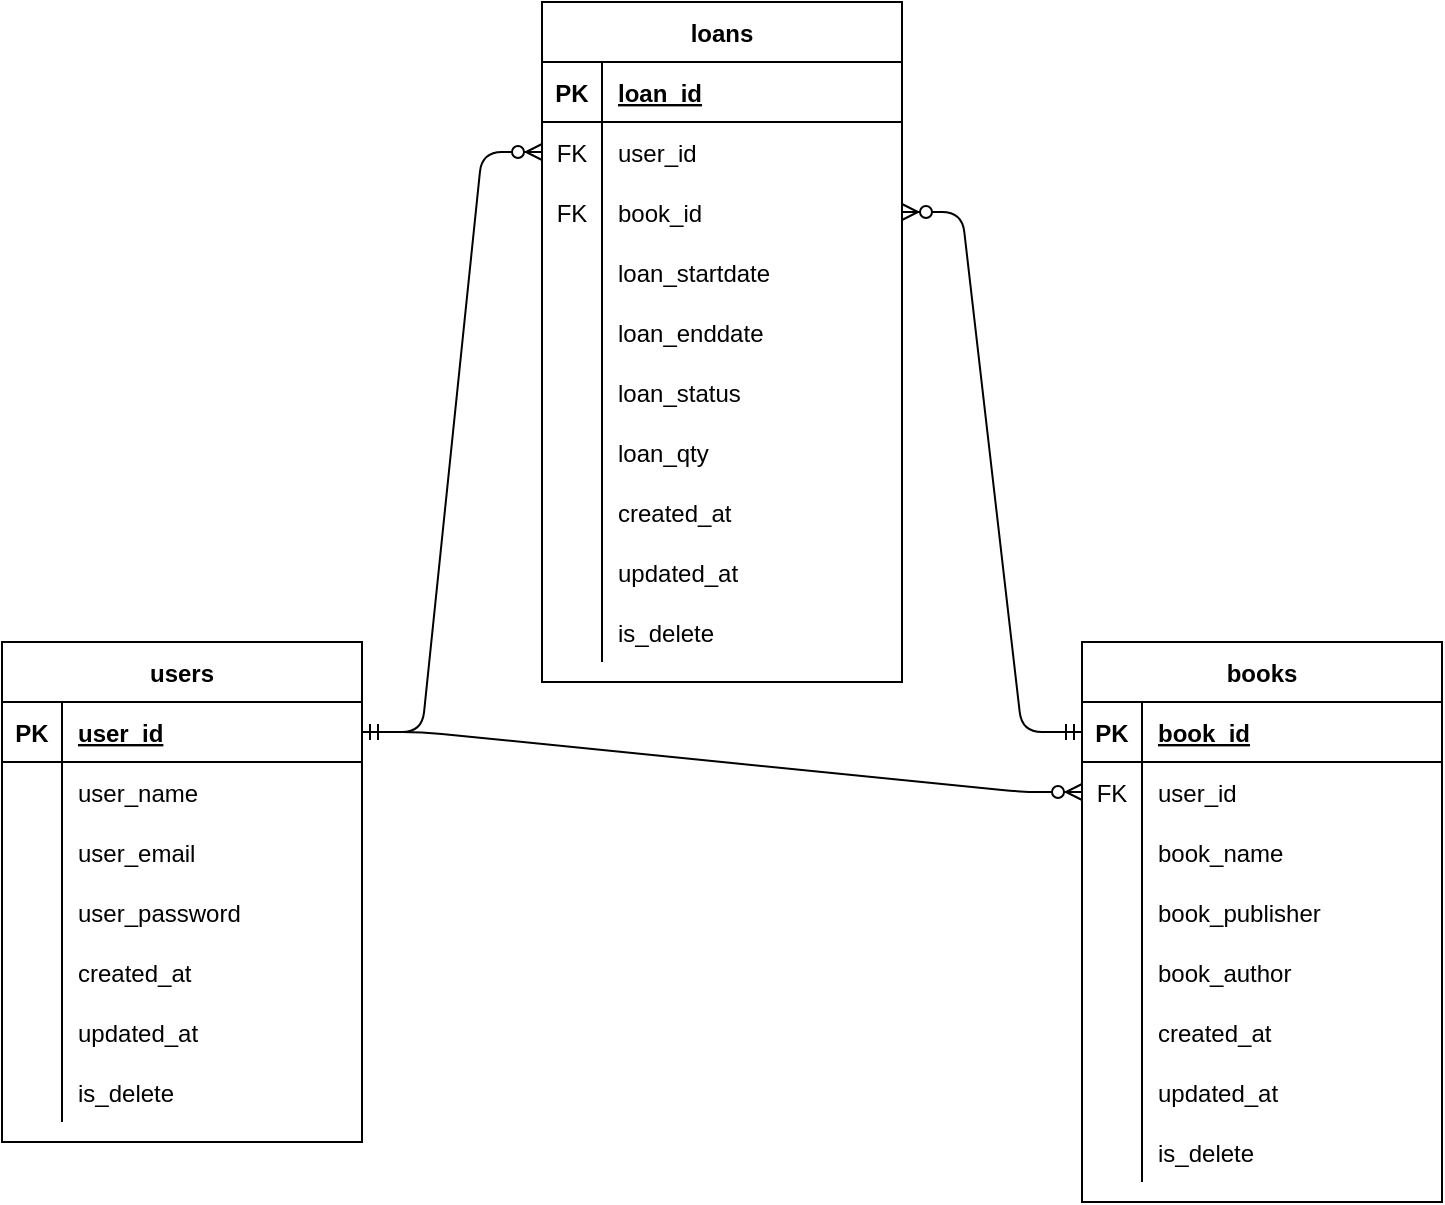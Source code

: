 <mxfile version="13.9.9" type="device"><diagram id="SDDW-gl98zdFAjunORck" name="Page-1"><mxGraphModel dx="1092" dy="486" grid="1" gridSize="10" guides="1" tooltips="1" connect="1" arrows="1" fold="1" page="1" pageScale="1" pageWidth="850" pageHeight="1100" math="0" shadow="0"><root><mxCell id="0"/><mxCell id="1" parent="0"/><mxCell id="MBkQtBEX6lHo6kvd9xTD-1" value="users" style="shape=table;startSize=30;container=1;collapsible=1;childLayout=tableLayout;fixedRows=1;rowLines=0;fontStyle=1;align=center;resizeLast=1;" parent="1" vertex="1"><mxGeometry x="65" y="450" width="180" height="250" as="geometry"/></mxCell><mxCell id="MBkQtBEX6lHo6kvd9xTD-2" value="" style="shape=partialRectangle;collapsible=0;dropTarget=0;pointerEvents=0;fillColor=none;top=0;left=0;bottom=1;right=0;points=[[0,0.5],[1,0.5]];portConstraint=eastwest;" parent="MBkQtBEX6lHo6kvd9xTD-1" vertex="1"><mxGeometry y="30" width="180" height="30" as="geometry"/></mxCell><mxCell id="MBkQtBEX6lHo6kvd9xTD-3" value="PK" style="shape=partialRectangle;connectable=0;fillColor=none;top=0;left=0;bottom=0;right=0;fontStyle=1;overflow=hidden;" parent="MBkQtBEX6lHo6kvd9xTD-2" vertex="1"><mxGeometry width="30" height="30" as="geometry"/></mxCell><mxCell id="MBkQtBEX6lHo6kvd9xTD-4" value="user_id" style="shape=partialRectangle;connectable=0;fillColor=none;top=0;left=0;bottom=0;right=0;align=left;spacingLeft=6;fontStyle=5;overflow=hidden;" parent="MBkQtBEX6lHo6kvd9xTD-2" vertex="1"><mxGeometry x="30" width="150" height="30" as="geometry"/></mxCell><mxCell id="MBkQtBEX6lHo6kvd9xTD-5" value="" style="shape=partialRectangle;collapsible=0;dropTarget=0;pointerEvents=0;fillColor=none;top=0;left=0;bottom=0;right=0;points=[[0,0.5],[1,0.5]];portConstraint=eastwest;" parent="MBkQtBEX6lHo6kvd9xTD-1" vertex="1"><mxGeometry y="60" width="180" height="30" as="geometry"/></mxCell><mxCell id="MBkQtBEX6lHo6kvd9xTD-6" value="" style="shape=partialRectangle;connectable=0;fillColor=none;top=0;left=0;bottom=0;right=0;editable=1;overflow=hidden;" parent="MBkQtBEX6lHo6kvd9xTD-5" vertex="1"><mxGeometry width="30" height="30" as="geometry"/></mxCell><mxCell id="MBkQtBEX6lHo6kvd9xTD-7" value="user_name" style="shape=partialRectangle;connectable=0;fillColor=none;top=0;left=0;bottom=0;right=0;align=left;spacingLeft=6;overflow=hidden;" parent="MBkQtBEX6lHo6kvd9xTD-5" vertex="1"><mxGeometry x="30" width="150" height="30" as="geometry"/></mxCell><mxCell id="MBkQtBEX6lHo6kvd9xTD-8" value="" style="shape=partialRectangle;collapsible=0;dropTarget=0;pointerEvents=0;fillColor=none;top=0;left=0;bottom=0;right=0;points=[[0,0.5],[1,0.5]];portConstraint=eastwest;" parent="MBkQtBEX6lHo6kvd9xTD-1" vertex="1"><mxGeometry y="90" width="180" height="30" as="geometry"/></mxCell><mxCell id="MBkQtBEX6lHo6kvd9xTD-9" value="" style="shape=partialRectangle;connectable=0;fillColor=none;top=0;left=0;bottom=0;right=0;editable=1;overflow=hidden;" parent="MBkQtBEX6lHo6kvd9xTD-8" vertex="1"><mxGeometry width="30" height="30" as="geometry"/></mxCell><mxCell id="MBkQtBEX6lHo6kvd9xTD-10" value="user_email" style="shape=partialRectangle;connectable=0;fillColor=none;top=0;left=0;bottom=0;right=0;align=left;spacingLeft=6;overflow=hidden;" parent="MBkQtBEX6lHo6kvd9xTD-8" vertex="1"><mxGeometry x="30" width="150" height="30" as="geometry"/></mxCell><mxCell id="MBkQtBEX6lHo6kvd9xTD-11" value="" style="shape=partialRectangle;collapsible=0;dropTarget=0;pointerEvents=0;fillColor=none;top=0;left=0;bottom=0;right=0;points=[[0,0.5],[1,0.5]];portConstraint=eastwest;" parent="MBkQtBEX6lHo6kvd9xTD-1" vertex="1"><mxGeometry y="120" width="180" height="30" as="geometry"/></mxCell><mxCell id="MBkQtBEX6lHo6kvd9xTD-12" value="" style="shape=partialRectangle;connectable=0;fillColor=none;top=0;left=0;bottom=0;right=0;editable=1;overflow=hidden;" parent="MBkQtBEX6lHo6kvd9xTD-11" vertex="1"><mxGeometry width="30" height="30" as="geometry"/></mxCell><mxCell id="MBkQtBEX6lHo6kvd9xTD-13" value="user_password" style="shape=partialRectangle;connectable=0;fillColor=none;top=0;left=0;bottom=0;right=0;align=left;spacingLeft=6;overflow=hidden;" parent="MBkQtBEX6lHo6kvd9xTD-11" vertex="1"><mxGeometry x="30" width="150" height="30" as="geometry"/></mxCell><mxCell id="VgiUciQK4Ay5crdetg2b-22" style="shape=partialRectangle;collapsible=0;dropTarget=0;pointerEvents=0;fillColor=none;top=0;left=0;bottom=0;right=0;points=[[0,0.5],[1,0.5]];portConstraint=eastwest;" vertex="1" parent="MBkQtBEX6lHo6kvd9xTD-1"><mxGeometry y="150" width="180" height="30" as="geometry"/></mxCell><mxCell id="VgiUciQK4Ay5crdetg2b-23" style="shape=partialRectangle;connectable=0;fillColor=none;top=0;left=0;bottom=0;right=0;editable=1;overflow=hidden;" vertex="1" parent="VgiUciQK4Ay5crdetg2b-22"><mxGeometry width="30" height="30" as="geometry"/></mxCell><mxCell id="VgiUciQK4Ay5crdetg2b-24" value="created_at" style="shape=partialRectangle;connectable=0;fillColor=none;top=0;left=0;bottom=0;right=0;align=left;spacingLeft=6;overflow=hidden;" vertex="1" parent="VgiUciQK4Ay5crdetg2b-22"><mxGeometry x="30" width="150" height="30" as="geometry"/></mxCell><mxCell id="VgiUciQK4Ay5crdetg2b-25" style="shape=partialRectangle;collapsible=0;dropTarget=0;pointerEvents=0;fillColor=none;top=0;left=0;bottom=0;right=0;points=[[0,0.5],[1,0.5]];portConstraint=eastwest;" vertex="1" parent="MBkQtBEX6lHo6kvd9xTD-1"><mxGeometry y="180" width="180" height="30" as="geometry"/></mxCell><mxCell id="VgiUciQK4Ay5crdetg2b-26" style="shape=partialRectangle;connectable=0;fillColor=none;top=0;left=0;bottom=0;right=0;editable=1;overflow=hidden;" vertex="1" parent="VgiUciQK4Ay5crdetg2b-25"><mxGeometry width="30" height="30" as="geometry"/></mxCell><mxCell id="VgiUciQK4Ay5crdetg2b-27" value="updated_at" style="shape=partialRectangle;connectable=0;fillColor=none;top=0;left=0;bottom=0;right=0;align=left;spacingLeft=6;overflow=hidden;" vertex="1" parent="VgiUciQK4Ay5crdetg2b-25"><mxGeometry x="30" width="150" height="30" as="geometry"/></mxCell><mxCell id="VgiUciQK4Ay5crdetg2b-28" style="shape=partialRectangle;collapsible=0;dropTarget=0;pointerEvents=0;fillColor=none;top=0;left=0;bottom=0;right=0;points=[[0,0.5],[1,0.5]];portConstraint=eastwest;" vertex="1" parent="MBkQtBEX6lHo6kvd9xTD-1"><mxGeometry y="210" width="180" height="30" as="geometry"/></mxCell><mxCell id="VgiUciQK4Ay5crdetg2b-29" style="shape=partialRectangle;connectable=0;fillColor=none;top=0;left=0;bottom=0;right=0;editable=1;overflow=hidden;" vertex="1" parent="VgiUciQK4Ay5crdetg2b-28"><mxGeometry width="30" height="30" as="geometry"/></mxCell><mxCell id="VgiUciQK4Ay5crdetg2b-30" value="is_delete" style="shape=partialRectangle;connectable=0;fillColor=none;top=0;left=0;bottom=0;right=0;align=left;spacingLeft=6;overflow=hidden;" vertex="1" parent="VgiUciQK4Ay5crdetg2b-28"><mxGeometry x="30" width="150" height="30" as="geometry"/></mxCell><mxCell id="MBkQtBEX6lHo6kvd9xTD-14" value="books" style="shape=table;startSize=30;container=1;collapsible=1;childLayout=tableLayout;fixedRows=1;rowLines=0;fontStyle=1;align=center;resizeLast=1;" parent="1" vertex="1"><mxGeometry x="605" y="450" width="180" height="280" as="geometry"/></mxCell><mxCell id="MBkQtBEX6lHo6kvd9xTD-15" value="" style="shape=partialRectangle;collapsible=0;dropTarget=0;pointerEvents=0;fillColor=none;top=0;left=0;bottom=1;right=0;points=[[0,0.5],[1,0.5]];portConstraint=eastwest;" parent="MBkQtBEX6lHo6kvd9xTD-14" vertex="1"><mxGeometry y="30" width="180" height="30" as="geometry"/></mxCell><mxCell id="MBkQtBEX6lHo6kvd9xTD-16" value="PK" style="shape=partialRectangle;connectable=0;fillColor=none;top=0;left=0;bottom=0;right=0;fontStyle=1;overflow=hidden;" parent="MBkQtBEX6lHo6kvd9xTD-15" vertex="1"><mxGeometry width="30" height="30" as="geometry"/></mxCell><mxCell id="MBkQtBEX6lHo6kvd9xTD-17" value="book_id" style="shape=partialRectangle;connectable=0;fillColor=none;top=0;left=0;bottom=0;right=0;align=left;spacingLeft=6;fontStyle=5;overflow=hidden;" parent="MBkQtBEX6lHo6kvd9xTD-15" vertex="1"><mxGeometry x="30" width="150" height="30" as="geometry"/></mxCell><mxCell id="VgiUciQK4Ay5crdetg2b-31" style="shape=partialRectangle;collapsible=0;dropTarget=0;pointerEvents=0;fillColor=none;top=0;left=0;bottom=0;right=0;points=[[0,0.5],[1,0.5]];portConstraint=eastwest;" vertex="1" parent="MBkQtBEX6lHo6kvd9xTD-14"><mxGeometry y="60" width="180" height="30" as="geometry"/></mxCell><mxCell id="VgiUciQK4Ay5crdetg2b-32" value="FK" style="shape=partialRectangle;connectable=0;fillColor=none;top=0;left=0;bottom=0;right=0;editable=1;overflow=hidden;" vertex="1" parent="VgiUciQK4Ay5crdetg2b-31"><mxGeometry width="30" height="30" as="geometry"/></mxCell><mxCell id="VgiUciQK4Ay5crdetg2b-33" value="user_id" style="shape=partialRectangle;connectable=0;fillColor=none;top=0;left=0;bottom=0;right=0;align=left;spacingLeft=6;overflow=hidden;" vertex="1" parent="VgiUciQK4Ay5crdetg2b-31"><mxGeometry x="30" width="150" height="30" as="geometry"/></mxCell><mxCell id="MBkQtBEX6lHo6kvd9xTD-18" value="" style="shape=partialRectangle;collapsible=0;dropTarget=0;pointerEvents=0;fillColor=none;top=0;left=0;bottom=0;right=0;points=[[0,0.5],[1,0.5]];portConstraint=eastwest;" parent="MBkQtBEX6lHo6kvd9xTD-14" vertex="1"><mxGeometry y="90" width="180" height="30" as="geometry"/></mxCell><mxCell id="MBkQtBEX6lHo6kvd9xTD-19" value="" style="shape=partialRectangle;connectable=0;fillColor=none;top=0;left=0;bottom=0;right=0;editable=1;overflow=hidden;" parent="MBkQtBEX6lHo6kvd9xTD-18" vertex="1"><mxGeometry width="30" height="30" as="geometry"/></mxCell><mxCell id="MBkQtBEX6lHo6kvd9xTD-20" value="book_name" style="shape=partialRectangle;connectable=0;fillColor=none;top=0;left=0;bottom=0;right=0;align=left;spacingLeft=6;overflow=hidden;" parent="MBkQtBEX6lHo6kvd9xTD-18" vertex="1"><mxGeometry x="30" width="150" height="30" as="geometry"/></mxCell><mxCell id="MBkQtBEX6lHo6kvd9xTD-21" value="" style="shape=partialRectangle;collapsible=0;dropTarget=0;pointerEvents=0;fillColor=none;top=0;left=0;bottom=0;right=0;points=[[0,0.5],[1,0.5]];portConstraint=eastwest;" parent="MBkQtBEX6lHo6kvd9xTD-14" vertex="1"><mxGeometry y="120" width="180" height="30" as="geometry"/></mxCell><mxCell id="MBkQtBEX6lHo6kvd9xTD-22" value="" style="shape=partialRectangle;connectable=0;fillColor=none;top=0;left=0;bottom=0;right=0;editable=1;overflow=hidden;" parent="MBkQtBEX6lHo6kvd9xTD-21" vertex="1"><mxGeometry width="30" height="30" as="geometry"/></mxCell><mxCell id="MBkQtBEX6lHo6kvd9xTD-23" value="book_publisher" style="shape=partialRectangle;connectable=0;fillColor=none;top=0;left=0;bottom=0;right=0;align=left;spacingLeft=6;overflow=hidden;" parent="MBkQtBEX6lHo6kvd9xTD-21" vertex="1"><mxGeometry x="30" width="150" height="30" as="geometry"/></mxCell><mxCell id="MBkQtBEX6lHo6kvd9xTD-24" value="" style="shape=partialRectangle;collapsible=0;dropTarget=0;pointerEvents=0;fillColor=none;top=0;left=0;bottom=0;right=0;points=[[0,0.5],[1,0.5]];portConstraint=eastwest;" parent="MBkQtBEX6lHo6kvd9xTD-14" vertex="1"><mxGeometry y="150" width="180" height="30" as="geometry"/></mxCell><mxCell id="MBkQtBEX6lHo6kvd9xTD-25" value="" style="shape=partialRectangle;connectable=0;fillColor=none;top=0;left=0;bottom=0;right=0;editable=1;overflow=hidden;" parent="MBkQtBEX6lHo6kvd9xTD-24" vertex="1"><mxGeometry width="30" height="30" as="geometry"/></mxCell><mxCell id="MBkQtBEX6lHo6kvd9xTD-26" value="book_author" style="shape=partialRectangle;connectable=0;fillColor=none;top=0;left=0;bottom=0;right=0;align=left;spacingLeft=6;overflow=hidden;" parent="MBkQtBEX6lHo6kvd9xTD-24" vertex="1"><mxGeometry x="30" width="150" height="30" as="geometry"/></mxCell><mxCell id="VgiUciQK4Ay5crdetg2b-34" style="shape=partialRectangle;collapsible=0;dropTarget=0;pointerEvents=0;fillColor=none;top=0;left=0;bottom=0;right=0;points=[[0,0.5],[1,0.5]];portConstraint=eastwest;" vertex="1" parent="MBkQtBEX6lHo6kvd9xTD-14"><mxGeometry y="180" width="180" height="30" as="geometry"/></mxCell><mxCell id="VgiUciQK4Ay5crdetg2b-35" style="shape=partialRectangle;connectable=0;fillColor=none;top=0;left=0;bottom=0;right=0;editable=1;overflow=hidden;" vertex="1" parent="VgiUciQK4Ay5crdetg2b-34"><mxGeometry width="30" height="30" as="geometry"/></mxCell><mxCell id="VgiUciQK4Ay5crdetg2b-36" value="created_at" style="shape=partialRectangle;connectable=0;fillColor=none;top=0;left=0;bottom=0;right=0;align=left;spacingLeft=6;overflow=hidden;" vertex="1" parent="VgiUciQK4Ay5crdetg2b-34"><mxGeometry x="30" width="150" height="30" as="geometry"/></mxCell><mxCell id="VgiUciQK4Ay5crdetg2b-37" style="shape=partialRectangle;collapsible=0;dropTarget=0;pointerEvents=0;fillColor=none;top=0;left=0;bottom=0;right=0;points=[[0,0.5],[1,0.5]];portConstraint=eastwest;" vertex="1" parent="MBkQtBEX6lHo6kvd9xTD-14"><mxGeometry y="210" width="180" height="30" as="geometry"/></mxCell><mxCell id="VgiUciQK4Ay5crdetg2b-38" style="shape=partialRectangle;connectable=0;fillColor=none;top=0;left=0;bottom=0;right=0;editable=1;overflow=hidden;" vertex="1" parent="VgiUciQK4Ay5crdetg2b-37"><mxGeometry width="30" height="30" as="geometry"/></mxCell><mxCell id="VgiUciQK4Ay5crdetg2b-39" value="updated_at" style="shape=partialRectangle;connectable=0;fillColor=none;top=0;left=0;bottom=0;right=0;align=left;spacingLeft=6;overflow=hidden;" vertex="1" parent="VgiUciQK4Ay5crdetg2b-37"><mxGeometry x="30" width="150" height="30" as="geometry"/></mxCell><mxCell id="VgiUciQK4Ay5crdetg2b-40" style="shape=partialRectangle;collapsible=0;dropTarget=0;pointerEvents=0;fillColor=none;top=0;left=0;bottom=0;right=0;points=[[0,0.5],[1,0.5]];portConstraint=eastwest;" vertex="1" parent="MBkQtBEX6lHo6kvd9xTD-14"><mxGeometry y="240" width="180" height="30" as="geometry"/></mxCell><mxCell id="VgiUciQK4Ay5crdetg2b-41" style="shape=partialRectangle;connectable=0;fillColor=none;top=0;left=0;bottom=0;right=0;editable=1;overflow=hidden;" vertex="1" parent="VgiUciQK4Ay5crdetg2b-40"><mxGeometry width="30" height="30" as="geometry"/></mxCell><mxCell id="VgiUciQK4Ay5crdetg2b-42" value="is_delete" style="shape=partialRectangle;connectable=0;fillColor=none;top=0;left=0;bottom=0;right=0;align=left;spacingLeft=6;overflow=hidden;" vertex="1" parent="VgiUciQK4Ay5crdetg2b-40"><mxGeometry x="30" width="150" height="30" as="geometry"/></mxCell><mxCell id="MBkQtBEX6lHo6kvd9xTD-27" value="" style="edgeStyle=entityRelationEdgeStyle;fontSize=12;html=1;endArrow=ERzeroToMany;startArrow=ERmandOne;exitX=1;exitY=0.5;exitDx=0;exitDy=0;entryX=0;entryY=0.5;entryDx=0;entryDy=0;" parent="1" source="MBkQtBEX6lHo6kvd9xTD-2" target="VgiUciQK4Ay5crdetg2b-31" edge="1"><mxGeometry width="100" height="100" relative="1" as="geometry"><mxPoint x="335" y="590" as="sourcePoint"/><mxPoint x="435" y="490" as="targetPoint"/></mxGeometry></mxCell><mxCell id="MBkQtBEX6lHo6kvd9xTD-28" value="loans" style="shape=table;startSize=30;container=1;collapsible=1;childLayout=tableLayout;fixedRows=1;rowLines=0;fontStyle=1;align=center;resizeLast=1;" parent="1" vertex="1"><mxGeometry x="335" y="130" width="180" height="340" as="geometry"/></mxCell><mxCell id="MBkQtBEX6lHo6kvd9xTD-29" value="" style="shape=partialRectangle;collapsible=0;dropTarget=0;pointerEvents=0;fillColor=none;top=0;left=0;bottom=1;right=0;points=[[0,0.5],[1,0.5]];portConstraint=eastwest;" parent="MBkQtBEX6lHo6kvd9xTD-28" vertex="1"><mxGeometry y="30" width="180" height="30" as="geometry"/></mxCell><mxCell id="MBkQtBEX6lHo6kvd9xTD-30" value="PK" style="shape=partialRectangle;connectable=0;fillColor=none;top=0;left=0;bottom=0;right=0;fontStyle=1;overflow=hidden;" parent="MBkQtBEX6lHo6kvd9xTD-29" vertex="1"><mxGeometry width="30" height="30" as="geometry"/></mxCell><mxCell id="MBkQtBEX6lHo6kvd9xTD-31" value="loan_id" style="shape=partialRectangle;connectable=0;fillColor=none;top=0;left=0;bottom=0;right=0;align=left;spacingLeft=6;fontStyle=5;overflow=hidden;" parent="MBkQtBEX6lHo6kvd9xTD-29" vertex="1"><mxGeometry x="30" width="150" height="30" as="geometry"/></mxCell><mxCell id="MBkQtBEX6lHo6kvd9xTD-32" value="" style="shape=partialRectangle;collapsible=0;dropTarget=0;pointerEvents=0;fillColor=none;top=0;left=0;bottom=0;right=0;points=[[0,0.5],[1,0.5]];portConstraint=eastwest;" parent="MBkQtBEX6lHo6kvd9xTD-28" vertex="1"><mxGeometry y="60" width="180" height="30" as="geometry"/></mxCell><mxCell id="MBkQtBEX6lHo6kvd9xTD-33" value="FK" style="shape=partialRectangle;connectable=0;fillColor=none;top=0;left=0;bottom=0;right=0;editable=1;overflow=hidden;" parent="MBkQtBEX6lHo6kvd9xTD-32" vertex="1"><mxGeometry width="30" height="30" as="geometry"/></mxCell><mxCell id="MBkQtBEX6lHo6kvd9xTD-34" value="user_id" style="shape=partialRectangle;connectable=0;fillColor=none;top=0;left=0;bottom=0;right=0;align=left;spacingLeft=6;overflow=hidden;" parent="MBkQtBEX6lHo6kvd9xTD-32" vertex="1"><mxGeometry x="30" width="150" height="30" as="geometry"/></mxCell><mxCell id="MBkQtBEX6lHo6kvd9xTD-35" value="" style="shape=partialRectangle;collapsible=0;dropTarget=0;pointerEvents=0;fillColor=none;top=0;left=0;bottom=0;right=0;points=[[0,0.5],[1,0.5]];portConstraint=eastwest;" parent="MBkQtBEX6lHo6kvd9xTD-28" vertex="1"><mxGeometry y="90" width="180" height="30" as="geometry"/></mxCell><mxCell id="MBkQtBEX6lHo6kvd9xTD-36" value="FK" style="shape=partialRectangle;connectable=0;fillColor=none;top=0;left=0;bottom=0;right=0;editable=1;overflow=hidden;" parent="MBkQtBEX6lHo6kvd9xTD-35" vertex="1"><mxGeometry width="30" height="30" as="geometry"/></mxCell><mxCell id="MBkQtBEX6lHo6kvd9xTD-37" value="book_id" style="shape=partialRectangle;connectable=0;fillColor=none;top=0;left=0;bottom=0;right=0;align=left;spacingLeft=6;overflow=hidden;" parent="MBkQtBEX6lHo6kvd9xTD-35" vertex="1"><mxGeometry x="30" width="150" height="30" as="geometry"/></mxCell><mxCell id="MBkQtBEX6lHo6kvd9xTD-38" value="" style="shape=partialRectangle;collapsible=0;dropTarget=0;pointerEvents=0;fillColor=none;top=0;left=0;bottom=0;right=0;points=[[0,0.5],[1,0.5]];portConstraint=eastwest;" parent="MBkQtBEX6lHo6kvd9xTD-28" vertex="1"><mxGeometry y="120" width="180" height="30" as="geometry"/></mxCell><mxCell id="MBkQtBEX6lHo6kvd9xTD-39" value="" style="shape=partialRectangle;connectable=0;fillColor=none;top=0;left=0;bottom=0;right=0;editable=1;overflow=hidden;" parent="MBkQtBEX6lHo6kvd9xTD-38" vertex="1"><mxGeometry width="30" height="30" as="geometry"/></mxCell><mxCell id="MBkQtBEX6lHo6kvd9xTD-40" value="loan_startdate" style="shape=partialRectangle;connectable=0;fillColor=none;top=0;left=0;bottom=0;right=0;align=left;spacingLeft=6;overflow=hidden;" parent="MBkQtBEX6lHo6kvd9xTD-38" vertex="1"><mxGeometry x="30" width="150" height="30" as="geometry"/></mxCell><mxCell id="VgiUciQK4Ay5crdetg2b-43" style="shape=partialRectangle;collapsible=0;dropTarget=0;pointerEvents=0;fillColor=none;top=0;left=0;bottom=0;right=0;points=[[0,0.5],[1,0.5]];portConstraint=eastwest;" vertex="1" parent="MBkQtBEX6lHo6kvd9xTD-28"><mxGeometry y="150" width="180" height="30" as="geometry"/></mxCell><mxCell id="VgiUciQK4Ay5crdetg2b-44" style="shape=partialRectangle;connectable=0;fillColor=none;top=0;left=0;bottom=0;right=0;editable=1;overflow=hidden;" vertex="1" parent="VgiUciQK4Ay5crdetg2b-43"><mxGeometry width="30" height="30" as="geometry"/></mxCell><mxCell id="VgiUciQK4Ay5crdetg2b-45" value="loan_enddate" style="shape=partialRectangle;connectable=0;fillColor=none;top=0;left=0;bottom=0;right=0;align=left;spacingLeft=6;overflow=hidden;" vertex="1" parent="VgiUciQK4Ay5crdetg2b-43"><mxGeometry x="30" width="150" height="30" as="geometry"/></mxCell><mxCell id="VgiUciQK4Ay5crdetg2b-46" style="shape=partialRectangle;collapsible=0;dropTarget=0;pointerEvents=0;fillColor=none;top=0;left=0;bottom=0;right=0;points=[[0,0.5],[1,0.5]];portConstraint=eastwest;" vertex="1" parent="MBkQtBEX6lHo6kvd9xTD-28"><mxGeometry y="180" width="180" height="30" as="geometry"/></mxCell><mxCell id="VgiUciQK4Ay5crdetg2b-47" style="shape=partialRectangle;connectable=0;fillColor=none;top=0;left=0;bottom=0;right=0;editable=1;overflow=hidden;" vertex="1" parent="VgiUciQK4Ay5crdetg2b-46"><mxGeometry width="30" height="30" as="geometry"/></mxCell><mxCell id="VgiUciQK4Ay5crdetg2b-48" value="loan_status" style="shape=partialRectangle;connectable=0;fillColor=none;top=0;left=0;bottom=0;right=0;align=left;spacingLeft=6;overflow=hidden;" vertex="1" parent="VgiUciQK4Ay5crdetg2b-46"><mxGeometry x="30" width="150" height="30" as="geometry"/></mxCell><mxCell id="VgiUciQK4Ay5crdetg2b-49" style="shape=partialRectangle;collapsible=0;dropTarget=0;pointerEvents=0;fillColor=none;top=0;left=0;bottom=0;right=0;points=[[0,0.5],[1,0.5]];portConstraint=eastwest;" vertex="1" parent="MBkQtBEX6lHo6kvd9xTD-28"><mxGeometry y="210" width="180" height="30" as="geometry"/></mxCell><mxCell id="VgiUciQK4Ay5crdetg2b-50" style="shape=partialRectangle;connectable=0;fillColor=none;top=0;left=0;bottom=0;right=0;editable=1;overflow=hidden;" vertex="1" parent="VgiUciQK4Ay5crdetg2b-49"><mxGeometry width="30" height="30" as="geometry"/></mxCell><mxCell id="VgiUciQK4Ay5crdetg2b-51" value="loan_qty" style="shape=partialRectangle;connectable=0;fillColor=none;top=0;left=0;bottom=0;right=0;align=left;spacingLeft=6;overflow=hidden;" vertex="1" parent="VgiUciQK4Ay5crdetg2b-49"><mxGeometry x="30" width="150" height="30" as="geometry"/></mxCell><mxCell id="VgiUciQK4Ay5crdetg2b-52" style="shape=partialRectangle;collapsible=0;dropTarget=0;pointerEvents=0;fillColor=none;top=0;left=0;bottom=0;right=0;points=[[0,0.5],[1,0.5]];portConstraint=eastwest;" vertex="1" parent="MBkQtBEX6lHo6kvd9xTD-28"><mxGeometry y="240" width="180" height="30" as="geometry"/></mxCell><mxCell id="VgiUciQK4Ay5crdetg2b-53" style="shape=partialRectangle;connectable=0;fillColor=none;top=0;left=0;bottom=0;right=0;editable=1;overflow=hidden;" vertex="1" parent="VgiUciQK4Ay5crdetg2b-52"><mxGeometry width="30" height="30" as="geometry"/></mxCell><mxCell id="VgiUciQK4Ay5crdetg2b-54" value="created_at" style="shape=partialRectangle;connectable=0;fillColor=none;top=0;left=0;bottom=0;right=0;align=left;spacingLeft=6;overflow=hidden;" vertex="1" parent="VgiUciQK4Ay5crdetg2b-52"><mxGeometry x="30" width="150" height="30" as="geometry"/></mxCell><mxCell id="VgiUciQK4Ay5crdetg2b-55" style="shape=partialRectangle;collapsible=0;dropTarget=0;pointerEvents=0;fillColor=none;top=0;left=0;bottom=0;right=0;points=[[0,0.5],[1,0.5]];portConstraint=eastwest;" vertex="1" parent="MBkQtBEX6lHo6kvd9xTD-28"><mxGeometry y="270" width="180" height="30" as="geometry"/></mxCell><mxCell id="VgiUciQK4Ay5crdetg2b-56" style="shape=partialRectangle;connectable=0;fillColor=none;top=0;left=0;bottom=0;right=0;editable=1;overflow=hidden;" vertex="1" parent="VgiUciQK4Ay5crdetg2b-55"><mxGeometry width="30" height="30" as="geometry"/></mxCell><mxCell id="VgiUciQK4Ay5crdetg2b-57" value="updated_at" style="shape=partialRectangle;connectable=0;fillColor=none;top=0;left=0;bottom=0;right=0;align=left;spacingLeft=6;overflow=hidden;" vertex="1" parent="VgiUciQK4Ay5crdetg2b-55"><mxGeometry x="30" width="150" height="30" as="geometry"/></mxCell><mxCell id="VgiUciQK4Ay5crdetg2b-58" style="shape=partialRectangle;collapsible=0;dropTarget=0;pointerEvents=0;fillColor=none;top=0;left=0;bottom=0;right=0;points=[[0,0.5],[1,0.5]];portConstraint=eastwest;" vertex="1" parent="MBkQtBEX6lHo6kvd9xTD-28"><mxGeometry y="300" width="180" height="30" as="geometry"/></mxCell><mxCell id="VgiUciQK4Ay5crdetg2b-59" style="shape=partialRectangle;connectable=0;fillColor=none;top=0;left=0;bottom=0;right=0;editable=1;overflow=hidden;" vertex="1" parent="VgiUciQK4Ay5crdetg2b-58"><mxGeometry width="30" height="30" as="geometry"/></mxCell><mxCell id="VgiUciQK4Ay5crdetg2b-60" value="is_delete" style="shape=partialRectangle;connectable=0;fillColor=none;top=0;left=0;bottom=0;right=0;align=left;spacingLeft=6;overflow=hidden;" vertex="1" parent="VgiUciQK4Ay5crdetg2b-58"><mxGeometry x="30" width="150" height="30" as="geometry"/></mxCell><mxCell id="MBkQtBEX6lHo6kvd9xTD-41" value="" style="edgeStyle=entityRelationEdgeStyle;fontSize=12;html=1;endArrow=ERzeroToMany;startArrow=ERmandOne;exitX=1;exitY=0.5;exitDx=0;exitDy=0;entryX=0;entryY=0.5;entryDx=0;entryDy=0;" parent="1" source="MBkQtBEX6lHo6kvd9xTD-2" target="MBkQtBEX6lHo6kvd9xTD-32" edge="1"><mxGeometry width="100" height="100" relative="1" as="geometry"><mxPoint x="335" y="560" as="sourcePoint"/><mxPoint x="435" y="460" as="targetPoint"/></mxGeometry></mxCell><mxCell id="MBkQtBEX6lHo6kvd9xTD-42" value="" style="edgeStyle=entityRelationEdgeStyle;fontSize=12;html=1;endArrow=ERzeroToMany;startArrow=ERmandOne;exitX=0;exitY=0.5;exitDx=0;exitDy=0;entryX=1;entryY=0.5;entryDx=0;entryDy=0;" parent="1" source="MBkQtBEX6lHo6kvd9xTD-15" target="MBkQtBEX6lHo6kvd9xTD-35" edge="1"><mxGeometry width="100" height="100" relative="1" as="geometry"><mxPoint x="335" y="560" as="sourcePoint"/><mxPoint x="435" y="460" as="targetPoint"/></mxGeometry></mxCell></root></mxGraphModel></diagram></mxfile>